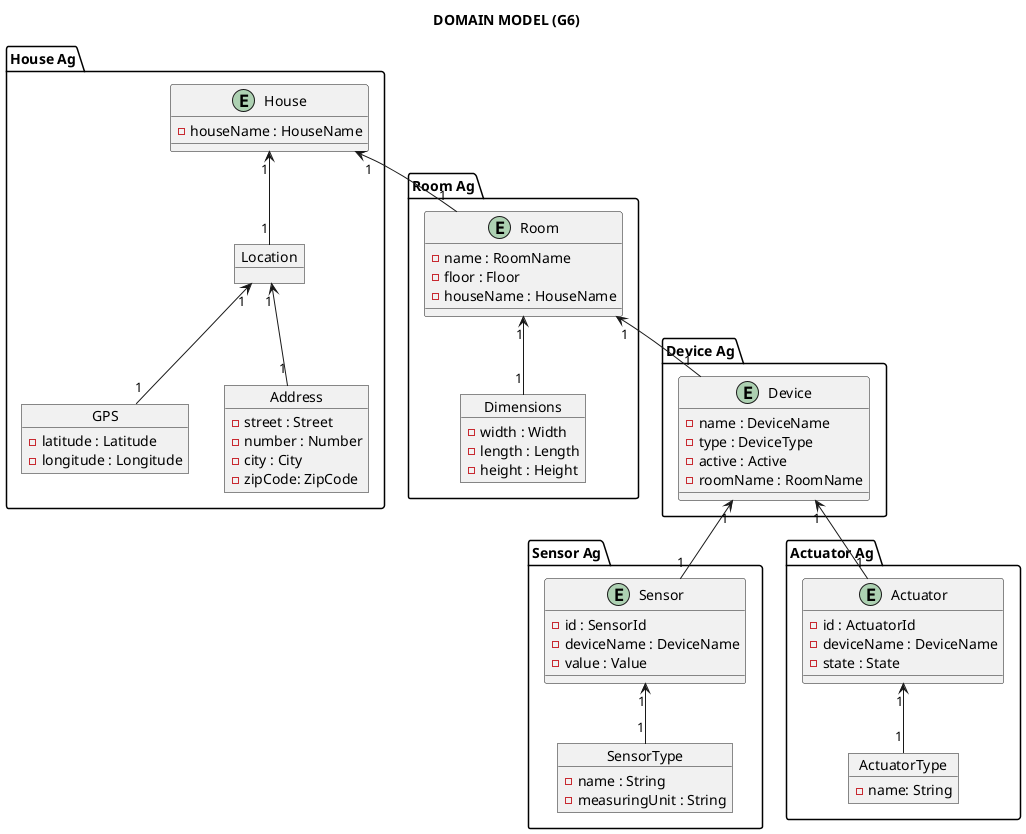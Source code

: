 @startuml

title DOMAIN MODEL (G6)

package "House Ag." {
entity House {
- houseName : HouseName
}
Object Location {
}
Object GPS {
- latitude : Latitude
- longitude : Longitude
}
object Address {
- street : Street
- number : Number
- city : City
- zipCode: ZipCode
}

}


package "Room Ag" {
entity Room {
- name : RoomName
- floor : Floor
- houseName : HouseName
}
object Dimensions {
- width : Width
- length : Length
- height : Height
}
}


package "Device Ag" {
entity Device {
- name : DeviceName
- type : DeviceType
- active : Active
- roomName : RoomName
}
}


package "Sensor Ag" {
entity Sensor {
- id : SensorId
- deviceName : DeviceName
- value : Value
}
Object SensorType {
- name : String
- measuringUnit : String
}

}

package "Actuator Ag" {
entity Actuator {
- id : ActuatorId
- deviceName : DeviceName
- state : State
}

Object ActuatorType {
- name: String
}

}

House "1" <-- "1"  Room
Room "1" <-- "1" Device
Device "1" <-- "1" Sensor
Device "1" <-- "1" Actuator

House "1" <--"1" Location
Location "1"<--"1" Address
Location "1"<-- "1" GPS

Room "1"<--"1" Dimensions

Sensor"1" <-- "1"SensorType

Actuator "1" <-- "1" ActuatorType






@enduml